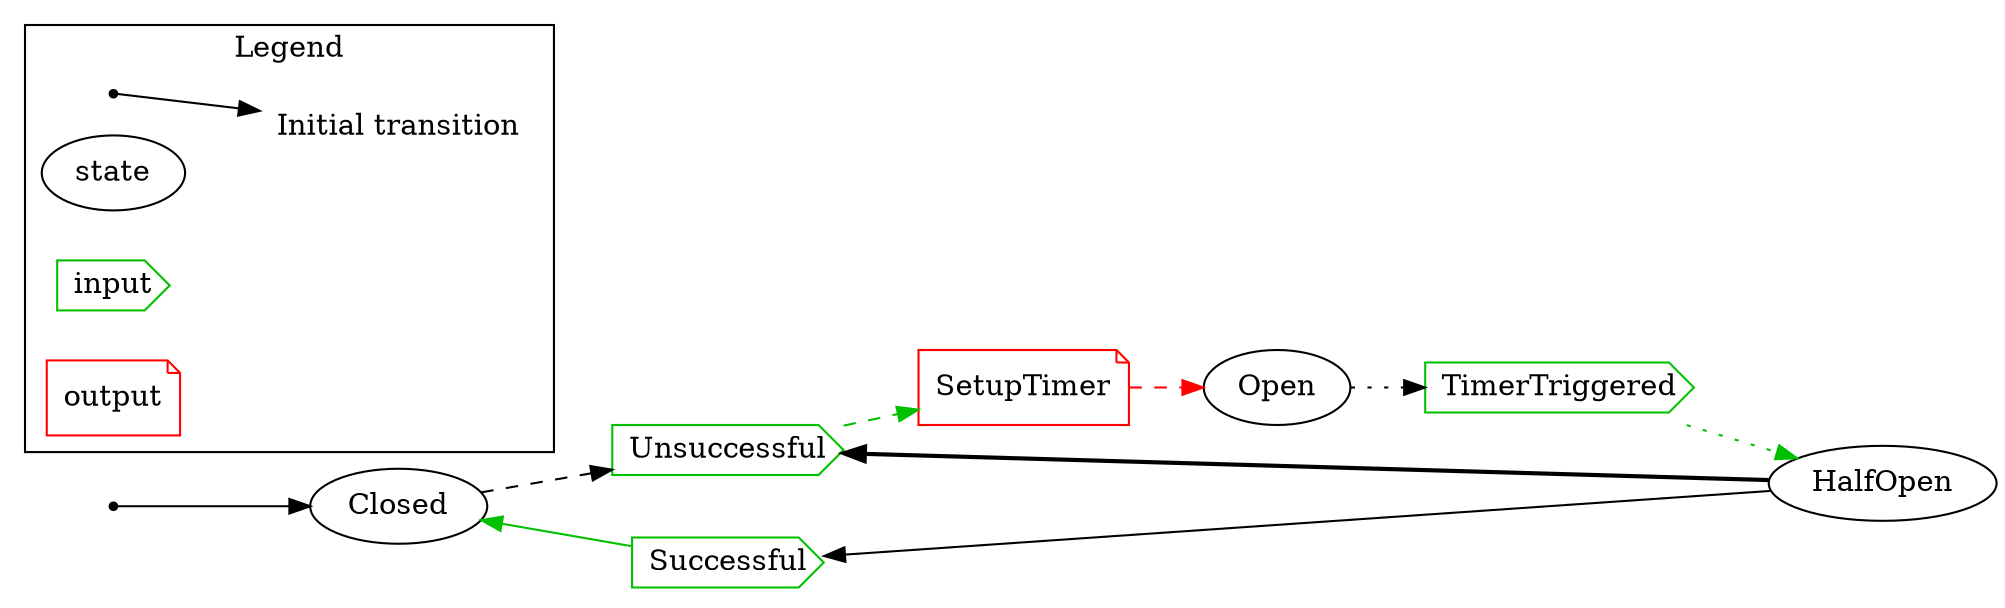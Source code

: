 digraph "graph" {
  rankdir="LR";
  newrank=true;
  SM_init [label="", shape=point];
  SM_init -> "Closed";

  subgraph "cluster_legend" {
    label="Legend";
    __init [ shape=point ];
    __init -> __init2;
    __init2 [ shape=none label="Initial transition" ];
    __state [ label="state" ];
    __input [ label="input" color="#00c000" shape=cds ];
    __output [ label="output" color=red shape=note ];
  }

  "Closed" -> "SetupTimer_Open_Unsuccessful_iv" [ style=dashed ];
  "SetupTimer_Open_Unsuccessful_iv" [label="Unsuccessful" color="#00c000" shape=cds ];
  "SetupTimer_Open_Unsuccessful_iv" -> "SetupTimer_Open" [ style=dashed color="#00c000" ];
  "SetupTimer_Open" [label="SetupTimer" color=red shape=note ];
  "SetupTimer_Open" -> "Open" [ style=dashed color=red ];
  "Open" -> "HalfOpen_TimerTriggered_iv" [ style=dotted ];
  "HalfOpen_TimerTriggered_iv" [label="TimerTriggered" color="#00c000" shape=cds ];
  "HalfOpen_TimerTriggered_iv" -> "HalfOpen" [ style=dotted color="#00c000" ];
  "Closed_Successful_iv" -> "HalfOpen" [ arrowhead=none arrowtail=normal dir=both style=solid ];
  "Closed_Successful_iv" [label="Successful" color="#00c000" shape=cds ];
  "Closed" -> "Closed_Successful_iv" [ arrowhead=none arrowtail=normal dir=both style=solid color="#00c000" ];
  "SetupTimer_Open_Unsuccessful_iv" -> "HalfOpen" [ arrowhead=none arrowtail=normal dir=both style=bold ];
  "SetupTimer_Open_Unsuccessful_iv" [label="Unsuccessful" color="#00c000" shape=cds ];
  "SetupTimer_Open" [label="SetupTimer" color=red shape=note ];
}
